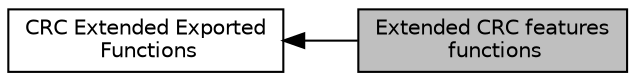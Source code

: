 digraph "Extended CRC features functions"
{
  edge [fontname="Helvetica",fontsize="10",labelfontname="Helvetica",labelfontsize="10"];
  node [fontname="Helvetica",fontsize="10",shape=record];
  rankdir=LR;
  Node0 [label="Extended CRC features\l functions",height=0.2,width=0.4,color="black", fillcolor="grey75", style="filled", fontcolor="black"];
  Node1 [label="CRC Extended Exported\l Functions",height=0.2,width=0.4,color="black", fillcolor="white", style="filled",URL="$group___c_r_c_ex___exported___functions.html"];
  Node1->Node0 [shape=plaintext, dir="back", style="solid"];
}
